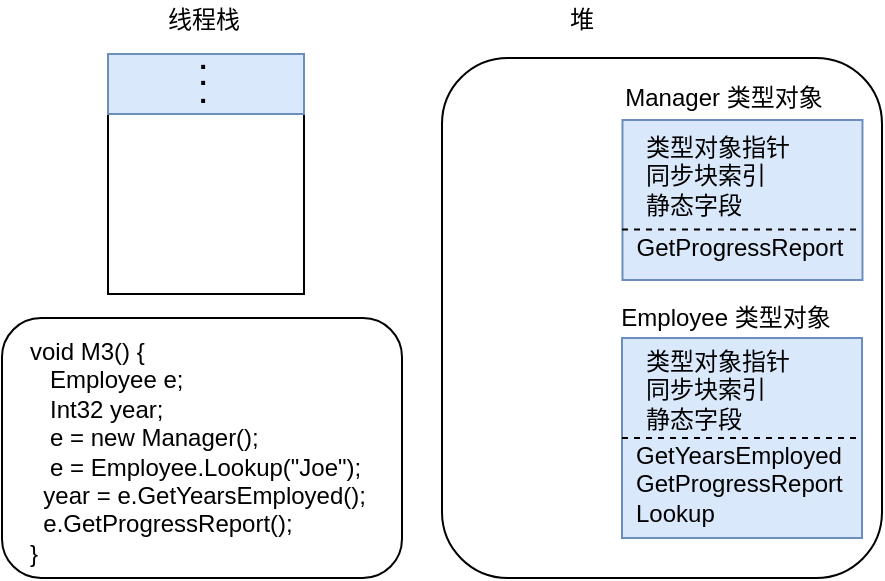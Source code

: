 <mxfile version="13.9.9" type="device"><diagram id="oG5WdmW-O4Bw581AnTSV" name="第 1 页"><mxGraphModel dx="632" dy="555" grid="1" gridSize="10" guides="1" tooltips="1" connect="1" arrows="1" fold="1" page="1" pageScale="1" pageWidth="827" pageHeight="1169" math="0" shadow="0"><root><mxCell id="0"/><mxCell id="1" parent="0"/><mxCell id="qGd4UX16NAfeUNsTLfHL-1" value="" style="rounded=0;whiteSpace=wrap;html=1;" vertex="1" parent="1"><mxGeometry x="213" y="248" width="98" height="120" as="geometry"/></mxCell><mxCell id="qGd4UX16NAfeUNsTLfHL-2" value="" style="rounded=1;whiteSpace=wrap;html=1;" vertex="1" parent="1"><mxGeometry x="160" y="380" width="200" height="130" as="geometry"/></mxCell><mxCell id="qGd4UX16NAfeUNsTLfHL-3" value="void M3() {&lt;br&gt;&amp;nbsp; &amp;nbsp;Employee e;&lt;br&gt;&amp;nbsp; &amp;nbsp;Int32 year;&lt;br&gt;&amp;nbsp; &amp;nbsp;e = new Manager();&lt;br&gt;&amp;nbsp; &amp;nbsp;e = Employee.Lookup(&quot;Joe&quot;);&lt;br&gt;&amp;nbsp; year = e.GetYearsEmployed();&lt;br&gt;&amp;nbsp; e.GetProgressReport();&lt;br&gt;}" style="text;html=1;strokeColor=none;fillColor=none;align=left;verticalAlign=top;whiteSpace=wrap;rounded=0;" vertex="1" parent="1"><mxGeometry x="172" y="383" width="180" height="120" as="geometry"/></mxCell><mxCell id="qGd4UX16NAfeUNsTLfHL-4" value="" style="rounded=1;whiteSpace=wrap;html=1;" vertex="1" parent="1"><mxGeometry x="380" y="250" width="220" height="260" as="geometry"/></mxCell><mxCell id="qGd4UX16NAfeUNsTLfHL-5" value="" style="rounded=0;whiteSpace=wrap;html=1;fillColor=#dae8fc;strokeColor=#6c8ebf;" vertex="1" parent="1"><mxGeometry x="213" y="248" width="98" height="30" as="geometry"/></mxCell><mxCell id="qGd4UX16NAfeUNsTLfHL-6" value="" style="group" vertex="1" connectable="0" parent="1"><mxGeometry x="241" y="244" width="40" height="37" as="geometry"/></mxCell><mxCell id="qGd4UX16NAfeUNsTLfHL-7" value="&lt;b&gt;&lt;font style=&quot;font-size: 14px&quot;&gt;·&lt;/font&gt;&lt;/b&gt;" style="text;html=1;strokeColor=none;fillColor=none;align=center;verticalAlign=middle;whiteSpace=wrap;rounded=0;" vertex="1" parent="qGd4UX16NAfeUNsTLfHL-6"><mxGeometry width="40" height="20" as="geometry"/></mxCell><mxCell id="qGd4UX16NAfeUNsTLfHL-8" value="&lt;b&gt;&lt;font style=&quot;font-size: 14px&quot;&gt;·&lt;/font&gt;&lt;/b&gt;" style="text;html=1;strokeColor=none;fillColor=none;align=center;verticalAlign=middle;whiteSpace=wrap;rounded=0;" vertex="1" parent="qGd4UX16NAfeUNsTLfHL-6"><mxGeometry y="8" width="40" height="20" as="geometry"/></mxCell><mxCell id="qGd4UX16NAfeUNsTLfHL-9" value="&lt;b&gt;&lt;font style=&quot;font-size: 14px&quot;&gt;·&lt;/font&gt;&lt;/b&gt;" style="text;html=1;strokeColor=none;fillColor=none;align=center;verticalAlign=middle;whiteSpace=wrap;rounded=0;" vertex="1" parent="qGd4UX16NAfeUNsTLfHL-6"><mxGeometry y="17" width="40" height="20" as="geometry"/></mxCell><mxCell id="qGd4UX16NAfeUNsTLfHL-10" value="线程栈" style="text;html=1;strokeColor=none;fillColor=none;align=center;verticalAlign=middle;whiteSpace=wrap;rounded=0;" vertex="1" parent="1"><mxGeometry x="241" y="221" width="40" height="20" as="geometry"/></mxCell><mxCell id="qGd4UX16NAfeUNsTLfHL-11" value="堆" style="text;html=1;strokeColor=none;fillColor=none;align=center;verticalAlign=middle;whiteSpace=wrap;rounded=0;" vertex="1" parent="1"><mxGeometry x="430" y="221" width="40" height="20" as="geometry"/></mxCell><mxCell id="qGd4UX16NAfeUNsTLfHL-16" value="" style="group" vertex="1" connectable="0" parent="1"><mxGeometry x="470.24" y="281" width="120" height="80" as="geometry"/></mxCell><mxCell id="qGd4UX16NAfeUNsTLfHL-12" value="" style="rounded=0;whiteSpace=wrap;html=1;fillColor=#dae8fc;strokeColor=#6c8ebf;" vertex="1" parent="qGd4UX16NAfeUNsTLfHL-16"><mxGeometry width="120" height="80" as="geometry"/></mxCell><mxCell id="qGd4UX16NAfeUNsTLfHL-13" value="类型对象指针&lt;br&gt;同步块索引&lt;br&gt;静态字段" style="text;html=1;strokeColor=none;fillColor=none;align=left;verticalAlign=top;whiteSpace=wrap;rounded=0;" vertex="1" parent="qGd4UX16NAfeUNsTLfHL-16"><mxGeometry x="10" width="90" height="50" as="geometry"/></mxCell><mxCell id="qGd4UX16NAfeUNsTLfHL-14" value="GetProgressReport" style="text;html=1;strokeColor=none;fillColor=none;align=center;verticalAlign=middle;whiteSpace=wrap;rounded=0;" vertex="1" parent="qGd4UX16NAfeUNsTLfHL-16"><mxGeometry x="4" y="54" width="110" height="20" as="geometry"/></mxCell><mxCell id="qGd4UX16NAfeUNsTLfHL-15" value="" style="endArrow=none;dashed=1;html=1;entryX=0.998;entryY=0.684;entryDx=0;entryDy=0;exitX=-0.002;exitY=0.684;exitDx=0;exitDy=0;entryPerimeter=0;exitPerimeter=0;" edge="1" parent="qGd4UX16NAfeUNsTLfHL-16" source="qGd4UX16NAfeUNsTLfHL-12" target="qGd4UX16NAfeUNsTLfHL-12"><mxGeometry width="50" height="50" relative="1" as="geometry"><mxPoint x="-130" y="80" as="sourcePoint"/><mxPoint x="-80" y="30" as="targetPoint"/></mxGeometry></mxCell><mxCell id="qGd4UX16NAfeUNsTLfHL-17" value="" style="group" vertex="1" connectable="0" parent="1"><mxGeometry x="470" y="390" width="120" height="100" as="geometry"/></mxCell><mxCell id="qGd4UX16NAfeUNsTLfHL-18" value="" style="rounded=0;whiteSpace=wrap;html=1;fillColor=#dae8fc;strokeColor=#6c8ebf;" vertex="1" parent="qGd4UX16NAfeUNsTLfHL-17"><mxGeometry width="120" height="100" as="geometry"/></mxCell><mxCell id="qGd4UX16NAfeUNsTLfHL-19" value="类型对象指针&lt;br&gt;同步块索引&lt;br&gt;静态字段" style="text;html=1;strokeColor=none;fillColor=none;align=left;verticalAlign=top;whiteSpace=wrap;rounded=0;" vertex="1" parent="qGd4UX16NAfeUNsTLfHL-17"><mxGeometry x="10" y="-2" width="90" height="45.455" as="geometry"/></mxCell><mxCell id="qGd4UX16NAfeUNsTLfHL-21" value="" style="endArrow=none;dashed=1;html=1;entryX=1;entryY=0.5;entryDx=0;entryDy=0;exitX=0;exitY=0.5;exitDx=0;exitDy=0;" edge="1" parent="qGd4UX16NAfeUNsTLfHL-17" source="qGd4UX16NAfeUNsTLfHL-18" target="qGd4UX16NAfeUNsTLfHL-18"><mxGeometry width="50" height="50" relative="1" as="geometry"><mxPoint x="-130" y="72.727" as="sourcePoint"/><mxPoint x="-80" y="27.273" as="targetPoint"/></mxGeometry></mxCell><mxCell id="qGd4UX16NAfeUNsTLfHL-20" value="GetYearsEmployed&lt;br&gt;GetProgressReport&lt;br&gt;Lookup" style="text;html=1;strokeColor=none;fillColor=none;align=left;verticalAlign=middle;whiteSpace=wrap;rounded=0;" vertex="1" parent="qGd4UX16NAfeUNsTLfHL-17"><mxGeometry x="5" y="54.545" width="110" height="36.364" as="geometry"/></mxCell><mxCell id="qGd4UX16NAfeUNsTLfHL-22" value="Manager 类型对象" style="text;html=1;strokeColor=none;fillColor=none;align=center;verticalAlign=middle;whiteSpace=wrap;rounded=0;" vertex="1" parent="1"><mxGeometry x="466" y="260" width="110" height="20" as="geometry"/></mxCell><mxCell id="qGd4UX16NAfeUNsTLfHL-23" value="Employee 类型对象" style="text;html=1;strokeColor=none;fillColor=none;align=center;verticalAlign=middle;whiteSpace=wrap;rounded=0;" vertex="1" parent="1"><mxGeometry x="467" y="370" width="110" height="20" as="geometry"/></mxCell></root></mxGraphModel></diagram></mxfile>